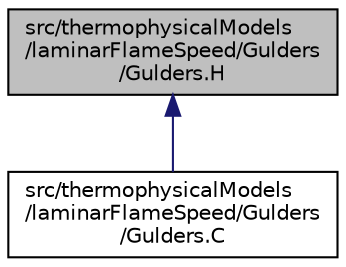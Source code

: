 digraph "src/thermophysicalModels/laminarFlameSpeed/Gulders/Gulders.H"
{
  bgcolor="transparent";
  edge [fontname="Helvetica",fontsize="10",labelfontname="Helvetica",labelfontsize="10"];
  node [fontname="Helvetica",fontsize="10",shape=record];
  Node1 [label="src/thermophysicalModels\l/laminarFlameSpeed/Gulders\l/Gulders.H",height=0.2,width=0.4,color="black", fillcolor="grey75", style="filled", fontcolor="black"];
  Node1 -> Node2 [dir="back",color="midnightblue",fontsize="10",style="solid",fontname="Helvetica"];
  Node2 [label="src/thermophysicalModels\l/laminarFlameSpeed/Gulders\l/Gulders.C",height=0.2,width=0.4,color="black",URL="$a10183.html"];
}

